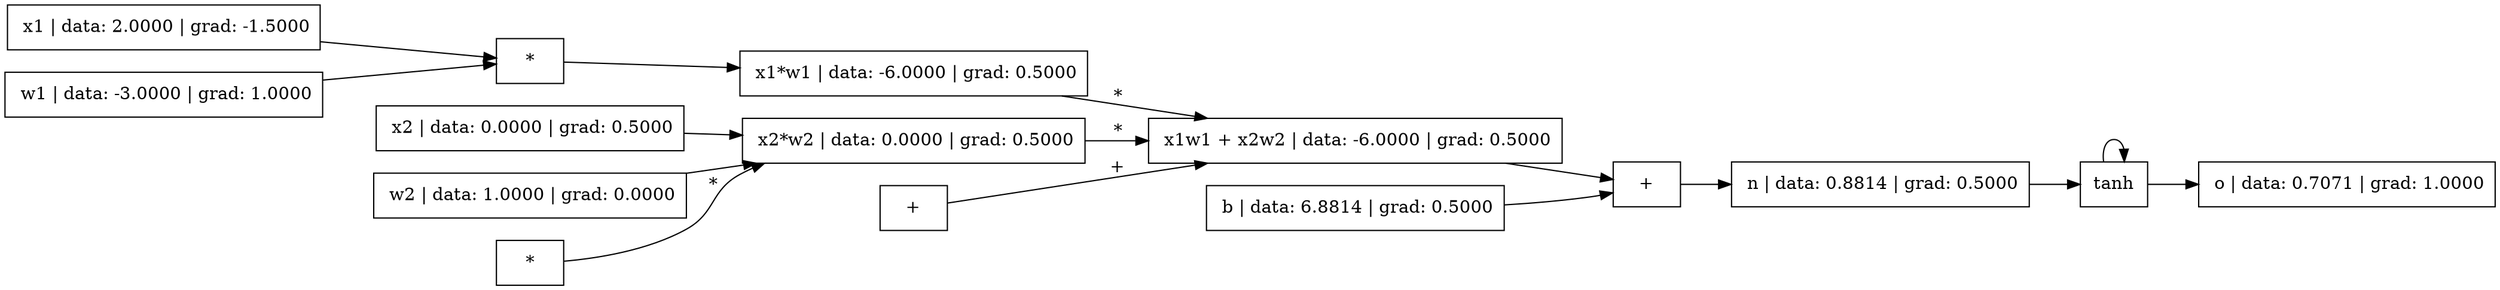 digraph {
    node [shape=box]
    rankdir="LR"    0 [ label = " o | data: 0.7071 | grad: 1.0000" ]
    1 [ label = " n | data: 0.8814 | grad: 0.5000" ]
    2 [ label = " x1w1 + x2w2 | data: -6.0000 | grad: 0.5000" ]
    3 [ label = " x1*w1 | data: -6.0000 | grad: 0.5000" ]
    4 [ label = " x1 | data: 2.0000 | grad: -1.5000" ]
    5 [ label = " w1 | data: -3.0000 | grad: 1.0000" ]
    6 [ label = " x2*w2 | data: 0.0000 | grad: 0.5000" ]
    7 [ label = " x2 | data: 0.0000 | grad: 0.5000" ]
    8 [ label = " w2 | data: 1.0000 | grad: 0.0000" ]
    9 [ label = " b | data: 6.8814 | grad: 0.5000" ]
    10 [ label = "tanh" ]
    11 [ label = "*" ]
    12 [ label = "*" ]
    13 [ label = "+" ]
    14 [ label = "+" ]
    5 -> 12 [ label = " " ]
    4 -> 12 [ label = " " ]
    3 -> 2 [ label = "*" ]
    7 -> 6 [ label = "" ]
    8 -> 6 [ label = "" ]
    6 -> 2 [ label = "*" ]
    9 -> 14 [ label = " " ]
    2 -> 14 [ label = " " ]
    10 -> 10 [ label = " " ]
    1 -> 10 [ label = " " ]
    11 -> 6 [ label = "*" ]
    12 -> 3 [ label = " " ]
    13 -> 2 [ label = "+" ]
    14 -> 1 [ label = " " ]
    10 -> 0 [ label = " " ]
}
